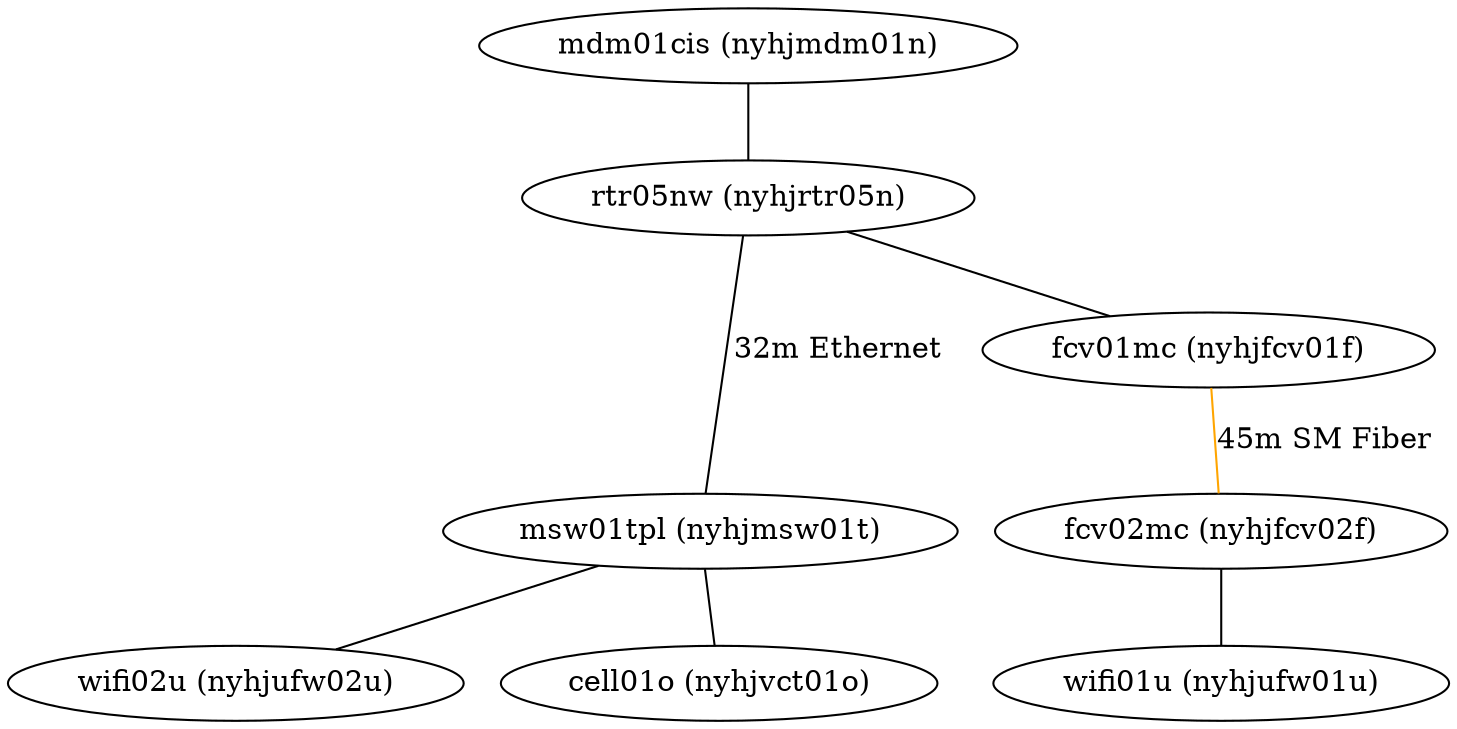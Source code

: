graph {
    mdm01cis [label="mdm01cis (nyhjmdm01n)"]
    rtr05nw [label="rtr05nw (nyhjrtr05n)"]
    msw01tpl [label="msw01tpl (nyhjmsw01t)"]
    fcv01mc [label="fcv01mc (nyhjfcv01f)"]
    fcv02mc [label="fcv02mc (nyhjfcv02f)"]
    wifi01u [label="wifi01u (nyhjufw01u)"]
    wifi02u [label="wifi02u (nyhjufw02u)"]
    cell01o [label="cell01o (nyhjvct01o)"]

    subgraph endpoints {
        rank=same
        fcv02mc
        msw01tpl
    }

    mdm01cis -- rtr05nw
    rtr05nw -- fcv01mc
    rtr05nw -- msw01tpl [label="32m Ethernet"]
    fcv01mc -- fcv02mc [color="orange", label="45m SM Fiber"]
    fcv02mc -- wifi01u
    msw01tpl -- cell01o
    msw01tpl -- wifi02u
}
